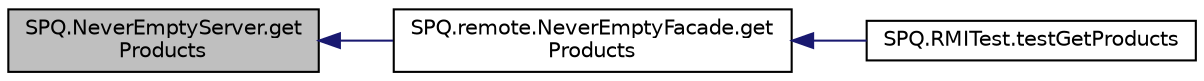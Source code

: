 digraph "SPQ.NeverEmptyServer.getProducts"
{
  edge [fontname="Helvetica",fontsize="10",labelfontname="Helvetica",labelfontsize="10"];
  node [fontname="Helvetica",fontsize="10",shape=record];
  rankdir="LR";
  Node5 [label="SPQ.NeverEmptyServer.get\lProducts",height=0.2,width=0.4,color="black", fillcolor="grey75", style="filled", fontcolor="black"];
  Node5 -> Node6 [dir="back",color="midnightblue",fontsize="10",style="solid",fontname="Helvetica"];
  Node6 [label="SPQ.remote.NeverEmptyFacade.get\lProducts",height=0.2,width=0.4,color="black", fillcolor="white", style="filled",URL="$class_s_p_q_1_1remote_1_1_never_empty_facade.html#a4c8bdeeb3d2c3eb2c28aec1043e9274f"];
  Node6 -> Node7 [dir="back",color="midnightblue",fontsize="10",style="solid",fontname="Helvetica"];
  Node7 [label="SPQ.RMITest.testGetProducts",height=0.2,width=0.4,color="black", fillcolor="white", style="filled",URL="$class_s_p_q_1_1_r_m_i_test.html#afd1616ccf97ef054e05f3ca90d22753e"];
}
